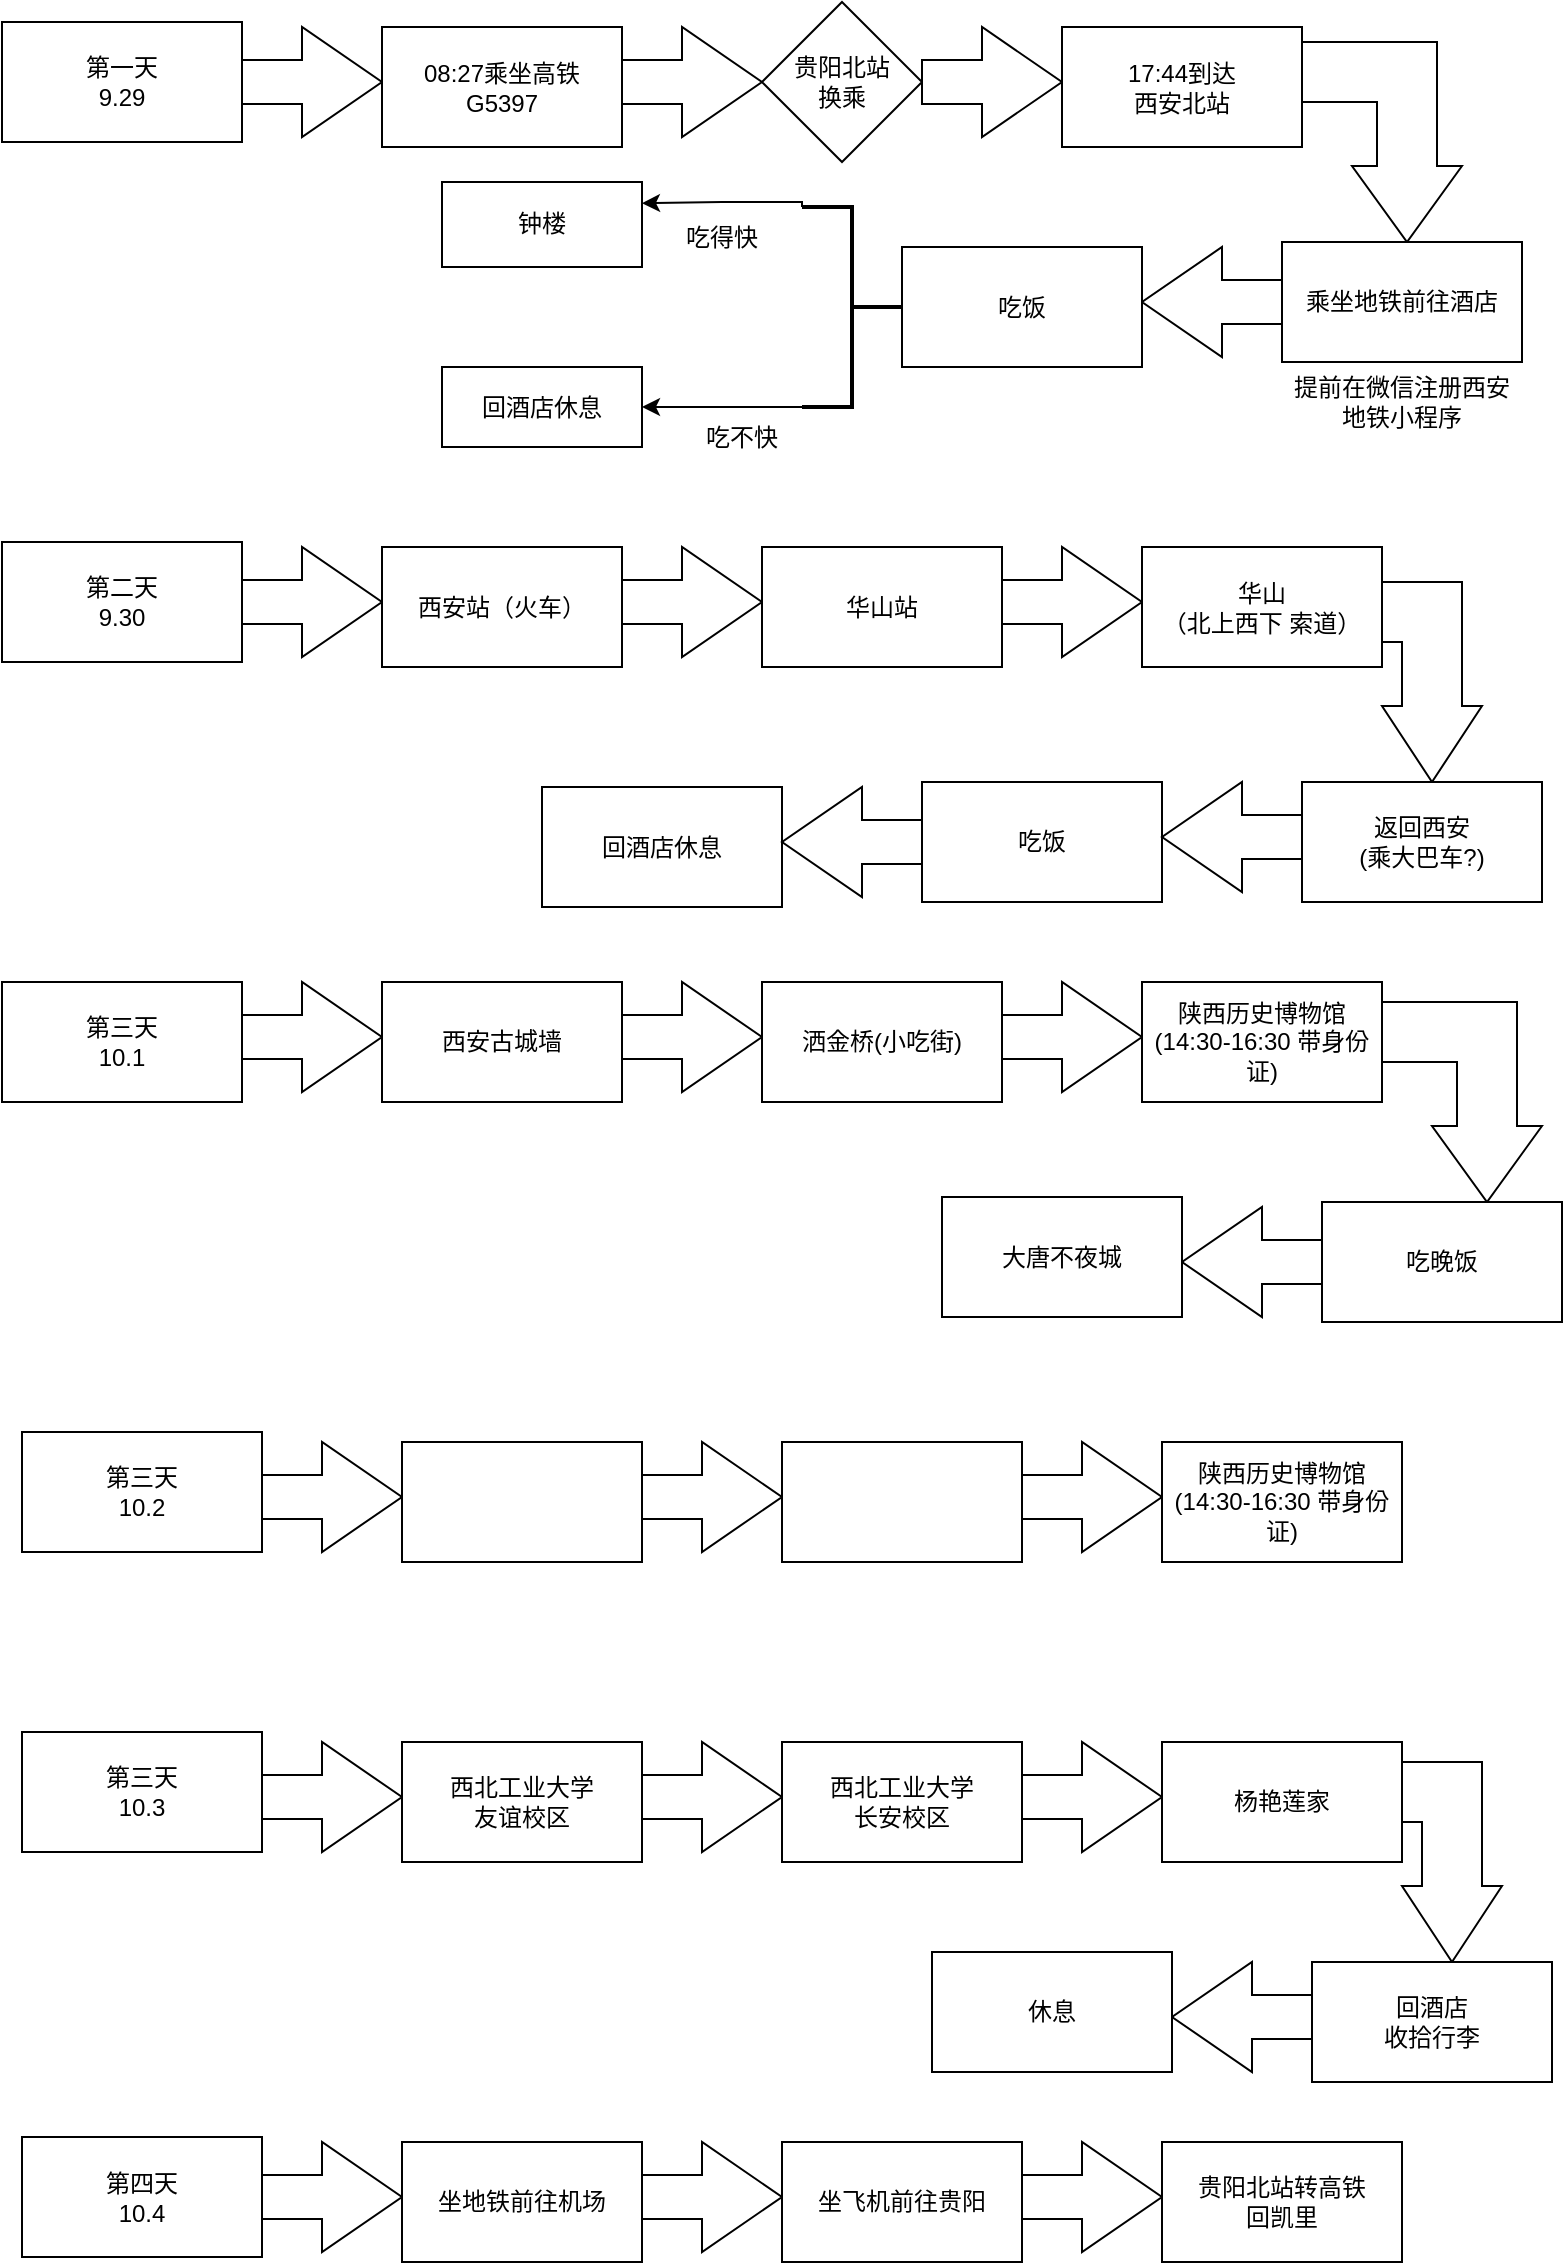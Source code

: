 <mxfile version="21.8.2" type="github">
  <diagram name="第 1 页" id="Pw0bu2XJX0efayfi-Oyi">
    <mxGraphModel dx="1666" dy="751" grid="1" gridSize="10" guides="1" tooltips="1" connect="1" arrows="1" fold="1" page="1" pageScale="1" pageWidth="827" pageHeight="1169" math="0" shadow="0">
      <root>
        <mxCell id="0" />
        <mxCell id="1" parent="0" />
        <mxCell id="rBEMcl2NehsFxhfhoB2u-1" value="第一天&lt;br&gt;9.29" style="rounded=0;whiteSpace=wrap;html=1;labelBackgroundColor=none;" parent="1" vertex="1">
          <mxGeometry x="30" y="30" width="120" height="60" as="geometry" />
        </mxCell>
        <mxCell id="rBEMcl2NehsFxhfhoB2u-3" value="" style="html=1;shadow=0;dashed=0;align=center;verticalAlign=middle;shape=mxgraph.arrows2.arrow;dy=0.6;dx=40;notch=0;labelBackgroundColor=none;" parent="1" vertex="1">
          <mxGeometry x="150" y="32.5" width="70" height="55" as="geometry" />
        </mxCell>
        <mxCell id="rBEMcl2NehsFxhfhoB2u-5" value="08:27乘坐高铁&lt;br&gt;G5397" style="rounded=0;whiteSpace=wrap;html=1;labelBackgroundColor=none;" parent="1" vertex="1">
          <mxGeometry x="220" y="32.5" width="120" height="60" as="geometry" />
        </mxCell>
        <mxCell id="rBEMcl2NehsFxhfhoB2u-7" value="" style="html=1;shadow=0;dashed=0;align=center;verticalAlign=middle;shape=mxgraph.arrows2.arrow;dy=0.6;dx=40;notch=0;labelBackgroundColor=none;" parent="1" vertex="1">
          <mxGeometry x="340" y="32.5" width="70" height="55" as="geometry" />
        </mxCell>
        <mxCell id="rBEMcl2NehsFxhfhoB2u-8" value="贵阳北站&lt;br&gt;换乘" style="rhombus;whiteSpace=wrap;html=1;labelBackgroundColor=none;" parent="1" vertex="1">
          <mxGeometry x="410" y="20" width="80" height="80" as="geometry" />
        </mxCell>
        <mxCell id="rBEMcl2NehsFxhfhoB2u-10" value="" style="html=1;shadow=0;dashed=0;align=center;verticalAlign=middle;shape=mxgraph.arrows2.arrow;dy=0.6;dx=40;notch=0;labelBackgroundColor=none;" parent="1" vertex="1">
          <mxGeometry x="490" y="32.5" width="70" height="55" as="geometry" />
        </mxCell>
        <mxCell id="rBEMcl2NehsFxhfhoB2u-11" value="17:44到达&lt;br&gt;西安北站" style="rounded=0;whiteSpace=wrap;html=1;labelBackgroundColor=none;" parent="1" vertex="1">
          <mxGeometry x="560" y="32.5" width="120" height="60" as="geometry" />
        </mxCell>
        <mxCell id="rBEMcl2NehsFxhfhoB2u-12" value="" style="html=1;shadow=0;dashed=0;align=center;verticalAlign=middle;shape=mxgraph.arrows2.bendArrow;dy=15;dx=38;notch=0;arrowHead=55;rounded=0;direction=south;labelBackgroundColor=none;" parent="1" vertex="1">
          <mxGeometry x="680" y="40" width="80" height="100" as="geometry" />
        </mxCell>
        <mxCell id="rBEMcl2NehsFxhfhoB2u-14" value="乘坐地铁前往酒店" style="rounded=0;whiteSpace=wrap;html=1;labelBackgroundColor=none;" parent="1" vertex="1">
          <mxGeometry x="670" y="140" width="120" height="60" as="geometry" />
        </mxCell>
        <mxCell id="rBEMcl2NehsFxhfhoB2u-15" value="提前在微信注册西安地铁小程序" style="text;html=1;strokeColor=none;fillColor=none;align=center;verticalAlign=middle;whiteSpace=wrap;rounded=0;labelBackgroundColor=none;" parent="1" vertex="1">
          <mxGeometry x="670" y="200" width="120" height="40" as="geometry" />
        </mxCell>
        <mxCell id="rBEMcl2NehsFxhfhoB2u-17" value="" style="html=1;shadow=0;dashed=0;align=center;verticalAlign=middle;shape=mxgraph.arrows2.arrow;dy=0.6;dx=40;notch=0;direction=west;labelBackgroundColor=none;" parent="1" vertex="1">
          <mxGeometry x="600" y="142.5" width="70" height="55" as="geometry" />
        </mxCell>
        <mxCell id="rBEMcl2NehsFxhfhoB2u-18" value="吃饭" style="rounded=0;whiteSpace=wrap;html=1;labelBackgroundColor=none;" parent="1" vertex="1">
          <mxGeometry x="480" y="142.5" width="120" height="60" as="geometry" />
        </mxCell>
        <mxCell id="rBEMcl2NehsFxhfhoB2u-30" style="edgeStyle=orthogonalEdgeStyle;rounded=0;orthogonalLoop=1;jettySize=auto;html=1;exitX=1;exitY=0;exitDx=0;exitDy=0;exitPerimeter=0;entryX=1;entryY=0.5;entryDx=0;entryDy=0;labelBackgroundColor=none;fontColor=default;" parent="1" source="rBEMcl2NehsFxhfhoB2u-19" target="rBEMcl2NehsFxhfhoB2u-29" edge="1">
          <mxGeometry relative="1" as="geometry">
            <Array as="points">
              <mxPoint x="430" y="223" />
              <mxPoint x="390" y="223" />
            </Array>
          </mxGeometry>
        </mxCell>
        <mxCell id="rBEMcl2NehsFxhfhoB2u-33" style="edgeStyle=orthogonalEdgeStyle;rounded=0;orthogonalLoop=1;jettySize=auto;html=1;exitX=1;exitY=1;exitDx=0;exitDy=0;exitPerimeter=0;entryX=1;entryY=0.25;entryDx=0;entryDy=0;labelBackgroundColor=none;fontColor=default;" parent="1" source="rBEMcl2NehsFxhfhoB2u-19" target="rBEMcl2NehsFxhfhoB2u-20" edge="1">
          <mxGeometry relative="1" as="geometry">
            <Array as="points">
              <mxPoint x="430" y="120" />
              <mxPoint x="390" y="120" />
            </Array>
          </mxGeometry>
        </mxCell>
        <mxCell id="rBEMcl2NehsFxhfhoB2u-19" value="" style="strokeWidth=2;html=1;shape=mxgraph.flowchart.annotation_2;align=left;labelPosition=right;pointerEvents=1;direction=west;labelBackgroundColor=none;" parent="1" vertex="1">
          <mxGeometry x="430" y="122.5" width="50" height="100" as="geometry" />
        </mxCell>
        <mxCell id="rBEMcl2NehsFxhfhoB2u-20" value="钟楼" style="rounded=0;whiteSpace=wrap;html=1;labelBackgroundColor=none;" parent="1" vertex="1">
          <mxGeometry x="250" y="110" width="100" height="42.5" as="geometry" />
        </mxCell>
        <mxCell id="rBEMcl2NehsFxhfhoB2u-23" value="吃得快" style="text;html=1;strokeColor=none;fillColor=none;align=center;verticalAlign=middle;whiteSpace=wrap;rounded=0;labelBackgroundColor=none;" parent="1" vertex="1">
          <mxGeometry x="360" y="122.5" width="60" height="30" as="geometry" />
        </mxCell>
        <mxCell id="rBEMcl2NehsFxhfhoB2u-27" value="吃不快" style="text;html=1;strokeColor=none;fillColor=none;align=center;verticalAlign=middle;whiteSpace=wrap;rounded=0;labelBackgroundColor=none;" parent="1" vertex="1">
          <mxGeometry x="370" y="222.5" width="60" height="30" as="geometry" />
        </mxCell>
        <mxCell id="rBEMcl2NehsFxhfhoB2u-29" value="回酒店休息" style="rounded=0;whiteSpace=wrap;html=1;labelBackgroundColor=none;" parent="1" vertex="1">
          <mxGeometry x="250" y="202.5" width="100" height="40" as="geometry" />
        </mxCell>
        <mxCell id="rBEMcl2NehsFxhfhoB2u-34" value="第二天&lt;br&gt;9.30" style="rounded=0;whiteSpace=wrap;html=1;labelBackgroundColor=none;" parent="1" vertex="1">
          <mxGeometry x="30" y="290" width="120" height="60" as="geometry" />
        </mxCell>
        <mxCell id="rBEMcl2NehsFxhfhoB2u-35" value="" style="html=1;shadow=0;dashed=0;align=center;verticalAlign=middle;shape=mxgraph.arrows2.arrow;dy=0.6;dx=40;notch=0;labelBackgroundColor=none;" parent="1" vertex="1">
          <mxGeometry x="150" y="292.5" width="70" height="55" as="geometry" />
        </mxCell>
        <mxCell id="rBEMcl2NehsFxhfhoB2u-36" value="西安站（火车）" style="rounded=0;whiteSpace=wrap;html=1;labelBackgroundColor=none;" parent="1" vertex="1">
          <mxGeometry x="220" y="292.5" width="120" height="60" as="geometry" />
        </mxCell>
        <mxCell id="fsie3WsnsPSllkOvM6rk-2" value="" style="html=1;shadow=0;dashed=0;align=center;verticalAlign=middle;shape=mxgraph.arrows2.arrow;dy=0.6;dx=40;notch=0;labelBackgroundColor=none;" parent="1" vertex="1">
          <mxGeometry x="340" y="292.5" width="70" height="55" as="geometry" />
        </mxCell>
        <mxCell id="fsie3WsnsPSllkOvM6rk-3" value="华山站" style="rounded=0;whiteSpace=wrap;html=1;labelBackgroundColor=none;" parent="1" vertex="1">
          <mxGeometry x="410" y="292.5" width="120" height="60" as="geometry" />
        </mxCell>
        <mxCell id="fsie3WsnsPSllkOvM6rk-4" value="" style="html=1;shadow=0;dashed=0;align=center;verticalAlign=middle;shape=mxgraph.arrows2.arrow;dy=0.6;dx=40;notch=0;labelBackgroundColor=none;" parent="1" vertex="1">
          <mxGeometry x="530" y="292.5" width="70" height="55" as="geometry" />
        </mxCell>
        <mxCell id="fsie3WsnsPSllkOvM6rk-5" value="华山&lt;br&gt;（北上西下 索道）" style="rounded=0;whiteSpace=wrap;html=1;labelBackgroundColor=none;" parent="1" vertex="1">
          <mxGeometry x="600" y="292.5" width="120" height="60" as="geometry" />
        </mxCell>
        <mxCell id="hEO00YENIk2VjsyRjTGp-7" value="第三天&lt;br&gt;10.1" style="rounded=0;whiteSpace=wrap;html=1;labelBackgroundColor=none;" parent="1" vertex="1">
          <mxGeometry x="30" y="510" width="120" height="60" as="geometry" />
        </mxCell>
        <mxCell id="hEO00YENIk2VjsyRjTGp-8" value="" style="html=1;shadow=0;dashed=0;align=center;verticalAlign=middle;shape=mxgraph.arrows2.arrow;dy=0.6;dx=40;notch=0;labelBackgroundColor=none;" parent="1" vertex="1">
          <mxGeometry x="150" y="510" width="70" height="55" as="geometry" />
        </mxCell>
        <mxCell id="hEO00YENIk2VjsyRjTGp-9" value="西安古城墙" style="rounded=0;whiteSpace=wrap;html=1;labelBackgroundColor=none;" parent="1" vertex="1">
          <mxGeometry x="220" y="510" width="120" height="60" as="geometry" />
        </mxCell>
        <mxCell id="hEO00YENIk2VjsyRjTGp-10" value="" style="html=1;shadow=0;dashed=0;align=center;verticalAlign=middle;shape=mxgraph.arrows2.arrow;dy=0.6;dx=40;notch=0;labelBackgroundColor=none;" parent="1" vertex="1">
          <mxGeometry x="340" y="510" width="70" height="55" as="geometry" />
        </mxCell>
        <mxCell id="hEO00YENIk2VjsyRjTGp-11" value="洒金桥(小吃街)" style="rounded=0;whiteSpace=wrap;html=1;labelBackgroundColor=none;" parent="1" vertex="1">
          <mxGeometry x="410" y="510" width="120" height="60" as="geometry" />
        </mxCell>
        <mxCell id="hEO00YENIk2VjsyRjTGp-12" value="" style="html=1;shadow=0;dashed=0;align=center;verticalAlign=middle;shape=mxgraph.arrows2.arrow;dy=0.6;dx=40;notch=0;labelBackgroundColor=none;" parent="1" vertex="1">
          <mxGeometry x="530" y="510" width="70" height="55" as="geometry" />
        </mxCell>
        <mxCell id="hEO00YENIk2VjsyRjTGp-13" value="陕西历史博物馆&lt;br&gt;(14:30-16:30 带身份证)" style="rounded=0;whiteSpace=wrap;html=1;labelBackgroundColor=none;" parent="1" vertex="1">
          <mxGeometry x="600" y="510" width="120" height="60" as="geometry" />
        </mxCell>
        <mxCell id="hEO00YENIk2VjsyRjTGp-14" value="" style="html=1;shadow=0;dashed=0;align=center;verticalAlign=middle;shape=mxgraph.arrows2.bendArrow;dy=15;dx=38;notch=0;arrowHead=55;rounded=0;direction=south;labelBackgroundColor=none;" parent="1" vertex="1">
          <mxGeometry x="720" y="310" width="50" height="100" as="geometry" />
        </mxCell>
        <mxCell id="hEO00YENIk2VjsyRjTGp-15" value="返回西安&lt;br&gt;(乘大巴车?)" style="rounded=0;whiteSpace=wrap;html=1;labelBackgroundColor=none;" parent="1" vertex="1">
          <mxGeometry x="680" y="410" width="120" height="60" as="geometry" />
        </mxCell>
        <mxCell id="hEO00YENIk2VjsyRjTGp-16" value="吃饭" style="rounded=0;whiteSpace=wrap;html=1;labelBackgroundColor=none;" parent="1" vertex="1">
          <mxGeometry x="490" y="410" width="120" height="60" as="geometry" />
        </mxCell>
        <mxCell id="hEO00YENIk2VjsyRjTGp-17" value="回酒店休息" style="rounded=0;whiteSpace=wrap;html=1;labelBackgroundColor=none;" parent="1" vertex="1">
          <mxGeometry x="300" y="412.5" width="120" height="60" as="geometry" />
        </mxCell>
        <mxCell id="hEO00YENIk2VjsyRjTGp-18" value="" style="html=1;shadow=0;dashed=0;align=center;verticalAlign=middle;shape=mxgraph.arrows2.arrow;dy=0.6;dx=40;notch=0;direction=west;labelBackgroundColor=none;" parent="1" vertex="1">
          <mxGeometry x="610" y="410" width="70" height="55" as="geometry" />
        </mxCell>
        <mxCell id="hEO00YENIk2VjsyRjTGp-19" value="" style="html=1;shadow=0;dashed=0;align=center;verticalAlign=middle;shape=mxgraph.arrows2.arrow;dy=0.6;dx=40;notch=0;direction=west;labelBackgroundColor=none;" parent="1" vertex="1">
          <mxGeometry x="420" y="412.5" width="70" height="55" as="geometry" />
        </mxCell>
        <mxCell id="hEO00YENIk2VjsyRjTGp-20" value="第三天&lt;br&gt;10.2" style="rounded=0;whiteSpace=wrap;html=1;labelBackgroundColor=none;" parent="1" vertex="1">
          <mxGeometry x="40" y="735" width="120" height="60" as="geometry" />
        </mxCell>
        <mxCell id="hEO00YENIk2VjsyRjTGp-21" value="" style="html=1;shadow=0;dashed=0;align=center;verticalAlign=middle;shape=mxgraph.arrows2.arrow;dy=0.6;dx=40;notch=0;labelBackgroundColor=none;" parent="1" vertex="1">
          <mxGeometry x="160" y="740" width="70" height="55" as="geometry" />
        </mxCell>
        <mxCell id="hEO00YENIk2VjsyRjTGp-22" value="" style="rounded=0;whiteSpace=wrap;html=1;labelBackgroundColor=none;" parent="1" vertex="1">
          <mxGeometry x="230" y="740" width="120" height="60" as="geometry" />
        </mxCell>
        <mxCell id="hEO00YENIk2VjsyRjTGp-23" value="" style="html=1;shadow=0;dashed=0;align=center;verticalAlign=middle;shape=mxgraph.arrows2.arrow;dy=0.6;dx=40;notch=0;labelBackgroundColor=none;" parent="1" vertex="1">
          <mxGeometry x="350" y="740" width="70" height="55" as="geometry" />
        </mxCell>
        <mxCell id="hEO00YENIk2VjsyRjTGp-24" value="" style="rounded=0;whiteSpace=wrap;html=1;labelBackgroundColor=none;" parent="1" vertex="1">
          <mxGeometry x="420" y="740" width="120" height="60" as="geometry" />
        </mxCell>
        <mxCell id="hEO00YENIk2VjsyRjTGp-25" value="" style="html=1;shadow=0;dashed=0;align=center;verticalAlign=middle;shape=mxgraph.arrows2.arrow;dy=0.6;dx=40;notch=0;labelBackgroundColor=none;" parent="1" vertex="1">
          <mxGeometry x="540" y="740" width="70" height="55" as="geometry" />
        </mxCell>
        <mxCell id="hEO00YENIk2VjsyRjTGp-26" value="陕西历史博物馆&lt;br&gt;(14:30-16:30 带身份证)" style="rounded=0;whiteSpace=wrap;html=1;labelBackgroundColor=none;" parent="1" vertex="1">
          <mxGeometry x="610" y="740" width="120" height="60" as="geometry" />
        </mxCell>
        <mxCell id="hEO00YENIk2VjsyRjTGp-27" value="第三天&lt;br&gt;10.3" style="rounded=0;whiteSpace=wrap;html=1;labelBackgroundColor=none;" parent="1" vertex="1">
          <mxGeometry x="40" y="885" width="120" height="60" as="geometry" />
        </mxCell>
        <mxCell id="hEO00YENIk2VjsyRjTGp-28" value="" style="html=1;shadow=0;dashed=0;align=center;verticalAlign=middle;shape=mxgraph.arrows2.arrow;dy=0.6;dx=40;notch=0;labelBackgroundColor=none;" parent="1" vertex="1">
          <mxGeometry x="160" y="890" width="70" height="55" as="geometry" />
        </mxCell>
        <mxCell id="hEO00YENIk2VjsyRjTGp-29" value="西北工业大学&lt;br&gt;友谊校区" style="rounded=0;whiteSpace=wrap;html=1;labelBackgroundColor=none;" parent="1" vertex="1">
          <mxGeometry x="230" y="890" width="120" height="60" as="geometry" />
        </mxCell>
        <mxCell id="hEO00YENIk2VjsyRjTGp-30" value="" style="html=1;shadow=0;dashed=0;align=center;verticalAlign=middle;shape=mxgraph.arrows2.arrow;dy=0.6;dx=40;notch=0;labelBackgroundColor=none;" parent="1" vertex="1">
          <mxGeometry x="350" y="890" width="70" height="55" as="geometry" />
        </mxCell>
        <mxCell id="hEO00YENIk2VjsyRjTGp-31" value="西北工业大学&lt;br&gt;长安校区" style="rounded=0;whiteSpace=wrap;html=1;labelBackgroundColor=none;" parent="1" vertex="1">
          <mxGeometry x="420" y="890" width="120" height="60" as="geometry" />
        </mxCell>
        <mxCell id="hEO00YENIk2VjsyRjTGp-32" value="" style="html=1;shadow=0;dashed=0;align=center;verticalAlign=middle;shape=mxgraph.arrows2.arrow;dy=0.6;dx=40;notch=0;labelBackgroundColor=none;" parent="1" vertex="1">
          <mxGeometry x="540" y="890" width="70" height="55" as="geometry" />
        </mxCell>
        <mxCell id="hEO00YENIk2VjsyRjTGp-33" value="杨艳莲家" style="rounded=0;whiteSpace=wrap;html=1;labelBackgroundColor=none;" parent="1" vertex="1">
          <mxGeometry x="610" y="890" width="120" height="60" as="geometry" />
        </mxCell>
        <mxCell id="6sWKDMP3Rn_0UsOI3HSu-1" value="" style="html=1;shadow=0;dashed=0;align=center;verticalAlign=middle;shape=mxgraph.arrows2.bendArrow;dy=15;dx=38;notch=0;arrowHead=55;rounded=0;direction=south;labelBackgroundColor=none;" vertex="1" parent="1">
          <mxGeometry x="720" y="520" width="80" height="100" as="geometry" />
        </mxCell>
        <mxCell id="6sWKDMP3Rn_0UsOI3HSu-2" value="吃晚饭" style="rounded=0;whiteSpace=wrap;html=1;labelBackgroundColor=none;" vertex="1" parent="1">
          <mxGeometry x="690" y="620" width="120" height="60" as="geometry" />
        </mxCell>
        <mxCell id="6sWKDMP3Rn_0UsOI3HSu-3" value="" style="html=1;shadow=0;dashed=0;align=center;verticalAlign=middle;shape=mxgraph.arrows2.arrow;dy=0.6;dx=40;notch=0;direction=west;labelBackgroundColor=none;" vertex="1" parent="1">
          <mxGeometry x="620" y="622.5" width="70" height="55" as="geometry" />
        </mxCell>
        <mxCell id="6sWKDMP3Rn_0UsOI3HSu-5" value="大唐不夜城" style="rounded=0;whiteSpace=wrap;html=1;labelBackgroundColor=none;" vertex="1" parent="1">
          <mxGeometry x="500" y="617.5" width="120" height="60" as="geometry" />
        </mxCell>
        <mxCell id="6sWKDMP3Rn_0UsOI3HSu-6" value="" style="html=1;shadow=0;dashed=0;align=center;verticalAlign=middle;shape=mxgraph.arrows2.bendArrow;dy=15;dx=38;notch=0;arrowHead=55;rounded=0;direction=south;labelBackgroundColor=none;" vertex="1" parent="1">
          <mxGeometry x="730" y="900" width="50" height="100" as="geometry" />
        </mxCell>
        <mxCell id="6sWKDMP3Rn_0UsOI3HSu-7" value="回酒店&lt;br&gt;收拾行李" style="rounded=0;whiteSpace=wrap;html=1;labelBackgroundColor=none;" vertex="1" parent="1">
          <mxGeometry x="685" y="1000" width="120" height="60" as="geometry" />
        </mxCell>
        <mxCell id="6sWKDMP3Rn_0UsOI3HSu-9" value="" style="html=1;shadow=0;dashed=0;align=center;verticalAlign=middle;shape=mxgraph.arrows2.arrow;dy=0.6;dx=40;notch=0;direction=west;labelBackgroundColor=none;" vertex="1" parent="1">
          <mxGeometry x="615" y="1000" width="70" height="55" as="geometry" />
        </mxCell>
        <mxCell id="6sWKDMP3Rn_0UsOI3HSu-10" value="休息" style="rounded=0;whiteSpace=wrap;html=1;labelBackgroundColor=none;" vertex="1" parent="1">
          <mxGeometry x="495" y="995" width="120" height="60" as="geometry" />
        </mxCell>
        <mxCell id="6sWKDMP3Rn_0UsOI3HSu-11" value="" style="html=1;shadow=0;dashed=0;align=center;verticalAlign=middle;shape=mxgraph.arrows2.arrow;dy=0.6;dx=40;notch=0;labelBackgroundColor=none;" vertex="1" parent="1">
          <mxGeometry x="160" y="1090" width="70" height="55" as="geometry" />
        </mxCell>
        <mxCell id="6sWKDMP3Rn_0UsOI3HSu-12" value="坐地铁前往机场" style="rounded=0;whiteSpace=wrap;html=1;labelBackgroundColor=none;" vertex="1" parent="1">
          <mxGeometry x="230" y="1090" width="120" height="60" as="geometry" />
        </mxCell>
        <mxCell id="6sWKDMP3Rn_0UsOI3HSu-13" value="" style="html=1;shadow=0;dashed=0;align=center;verticalAlign=middle;shape=mxgraph.arrows2.arrow;dy=0.6;dx=40;notch=0;labelBackgroundColor=none;" vertex="1" parent="1">
          <mxGeometry x="350" y="1090" width="70" height="55" as="geometry" />
        </mxCell>
        <mxCell id="6sWKDMP3Rn_0UsOI3HSu-14" value="坐飞机前往贵阳" style="rounded=0;whiteSpace=wrap;html=1;labelBackgroundColor=none;" vertex="1" parent="1">
          <mxGeometry x="420" y="1090" width="120" height="60" as="geometry" />
        </mxCell>
        <mxCell id="6sWKDMP3Rn_0UsOI3HSu-15" value="" style="html=1;shadow=0;dashed=0;align=center;verticalAlign=middle;shape=mxgraph.arrows2.arrow;dy=0.6;dx=40;notch=0;labelBackgroundColor=none;" vertex="1" parent="1">
          <mxGeometry x="540" y="1090" width="70" height="55" as="geometry" />
        </mxCell>
        <mxCell id="6sWKDMP3Rn_0UsOI3HSu-16" value="贵阳北站转高铁&lt;br&gt;回凯里" style="rounded=0;whiteSpace=wrap;html=1;labelBackgroundColor=none;" vertex="1" parent="1">
          <mxGeometry x="610" y="1090" width="120" height="60" as="geometry" />
        </mxCell>
        <mxCell id="6sWKDMP3Rn_0UsOI3HSu-17" value="第四天&lt;br&gt;10.4" style="rounded=0;whiteSpace=wrap;html=1;labelBackgroundColor=none;" vertex="1" parent="1">
          <mxGeometry x="40" y="1087.5" width="120" height="60" as="geometry" />
        </mxCell>
      </root>
    </mxGraphModel>
  </diagram>
</mxfile>
